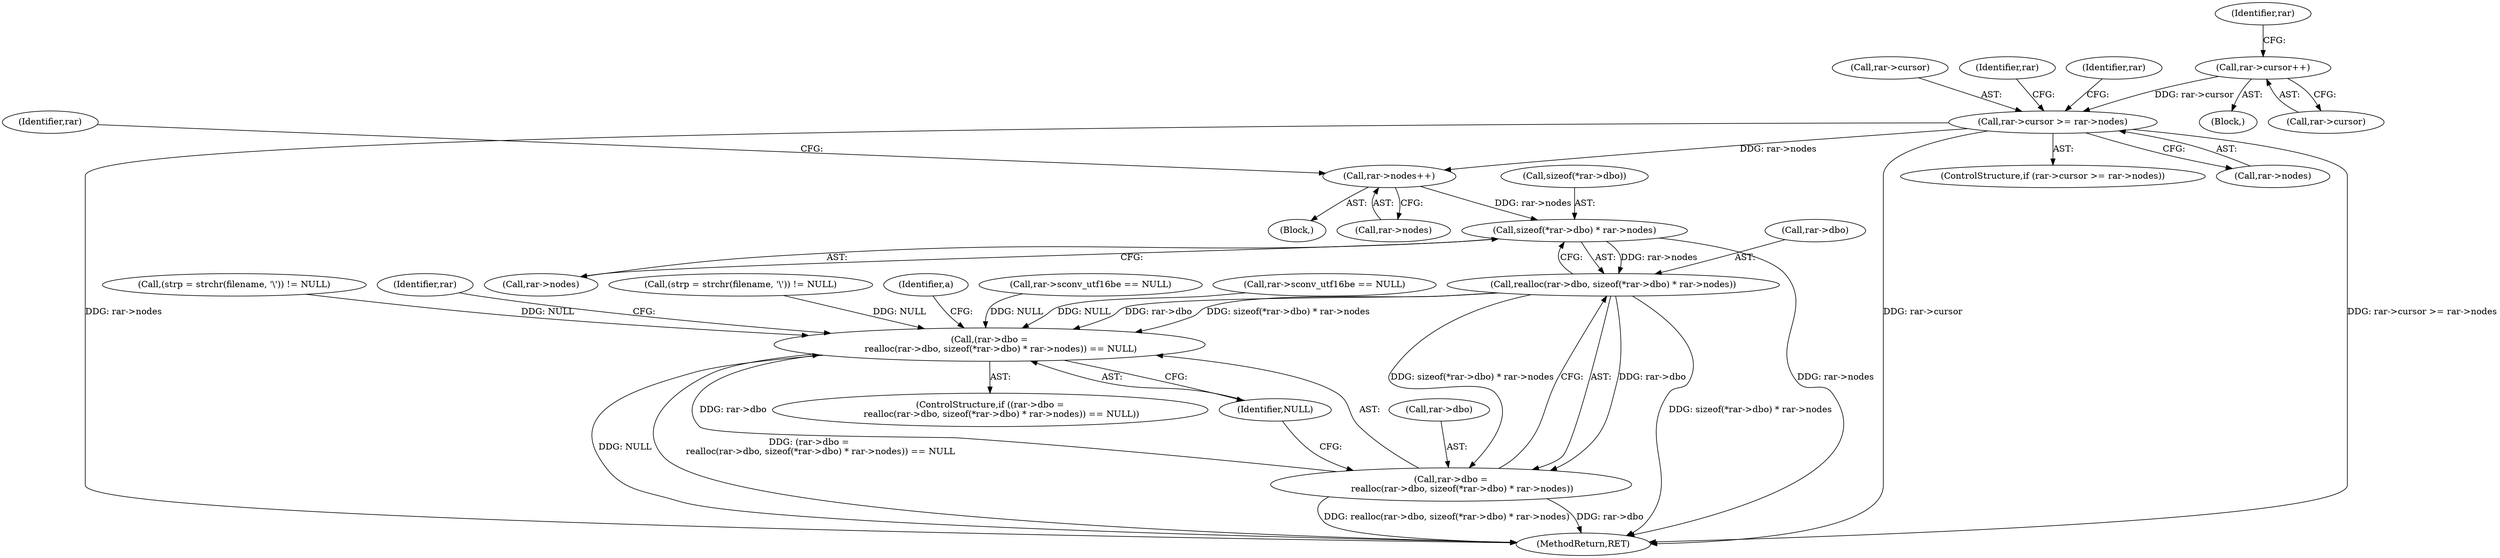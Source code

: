 digraph "0_libarchive_bfcfe6f04ed20db2504db8a254d1f40a1d84eb28_0@API" {
"1001133" [label="(Call,sizeof(*rar->dbo) * rar->nodes)"];
"1001119" [label="(Call,rar->nodes++)"];
"1001111" [label="(Call,rar->cursor >= rar->nodes)"];
"1001106" [label="(Call,rar->cursor++)"];
"1001129" [label="(Call,realloc(rar->dbo, sizeof(*rar->dbo) * rar->nodes))"];
"1001124" [label="(Call,(rar->dbo =\n        realloc(rar->dbo, sizeof(*rar->dbo) * rar->nodes)) == NULL)"];
"1001125" [label="(Call,rar->dbo =\n        realloc(rar->dbo, sizeof(*rar->dbo) * rar->nodes))"];
"1001129" [label="(Call,realloc(rar->dbo, sizeof(*rar->dbo) * rar->nodes))"];
"1001147" [label="(Identifier,a)"];
"1000953" [label="(Call,rar->sconv_utf16be == NULL)"];
"1001106" [label="(Call,rar->cursor++)"];
"1001127" [label="(Identifier,rar)"];
"1001124" [label="(Call,(rar->dbo =\n        realloc(rar->dbo, sizeof(*rar->dbo) * rar->nodes)) == NULL)"];
"1001754" [label="(MethodReturn,RET)"];
"1001112" [label="(Call,rar->cursor)"];
"1001111" [label="(Call,rar->cursor >= rar->nodes)"];
"1000971" [label="(Call,rar->sconv_utf16be == NULL)"];
"1001125" [label="(Call,rar->dbo =\n        realloc(rar->dbo, sizeof(*rar->dbo) * rar->nodes))"];
"1001120" [label="(Call,rar->nodes)"];
"1001126" [label="(Call,rar->dbo)"];
"1001130" [label="(Call,rar->dbo)"];
"1001100" [label="(Block,)"];
"1001044" [label="(Call,(strp = strchr(filename, '\\')) != NULL)"];
"1001107" [label="(Call,rar->cursor)"];
"1001123" [label="(ControlStructure,if ((rar->dbo =\n        realloc(rar->dbo, sizeof(*rar->dbo) * rar->nodes)) == NULL))"];
"1001118" [label="(Block,)"];
"1001157" [label="(Identifier,rar)"];
"1001119" [label="(Call,rar->nodes++)"];
"1001064" [label="(Call,(strp = strchr(filename, '\\')) != NULL)"];
"1001139" [label="(Call,rar->nodes)"];
"1001134" [label="(Call,sizeof(*rar->dbo))"];
"1001133" [label="(Call,sizeof(*rar->dbo) * rar->nodes)"];
"1001121" [label="(Identifier,rar)"];
"1001113" [label="(Identifier,rar)"];
"1001193" [label="(Identifier,rar)"];
"1001110" [label="(ControlStructure,if (rar->cursor >= rar->nodes))"];
"1001115" [label="(Call,rar->nodes)"];
"1001142" [label="(Identifier,NULL)"];
"1001133" -> "1001129"  [label="AST: "];
"1001133" -> "1001139"  [label="CFG: "];
"1001134" -> "1001133"  [label="AST: "];
"1001139" -> "1001133"  [label="AST: "];
"1001129" -> "1001133"  [label="CFG: "];
"1001133" -> "1001754"  [label="DDG: rar->nodes"];
"1001133" -> "1001129"  [label="DDG: rar->nodes"];
"1001119" -> "1001133"  [label="DDG: rar->nodes"];
"1001119" -> "1001118"  [label="AST: "];
"1001119" -> "1001120"  [label="CFG: "];
"1001120" -> "1001119"  [label="AST: "];
"1001127" -> "1001119"  [label="CFG: "];
"1001111" -> "1001119"  [label="DDG: rar->nodes"];
"1001111" -> "1001110"  [label="AST: "];
"1001111" -> "1001115"  [label="CFG: "];
"1001112" -> "1001111"  [label="AST: "];
"1001115" -> "1001111"  [label="AST: "];
"1001121" -> "1001111"  [label="CFG: "];
"1001193" -> "1001111"  [label="CFG: "];
"1001111" -> "1001754"  [label="DDG: rar->cursor >= rar->nodes"];
"1001111" -> "1001754"  [label="DDG: rar->nodes"];
"1001111" -> "1001754"  [label="DDG: rar->cursor"];
"1001106" -> "1001111"  [label="DDG: rar->cursor"];
"1001106" -> "1001100"  [label="AST: "];
"1001106" -> "1001107"  [label="CFG: "];
"1001107" -> "1001106"  [label="AST: "];
"1001113" -> "1001106"  [label="CFG: "];
"1001129" -> "1001125"  [label="AST: "];
"1001130" -> "1001129"  [label="AST: "];
"1001125" -> "1001129"  [label="CFG: "];
"1001129" -> "1001754"  [label="DDG: sizeof(*rar->dbo) * rar->nodes"];
"1001129" -> "1001124"  [label="DDG: rar->dbo"];
"1001129" -> "1001124"  [label="DDG: sizeof(*rar->dbo) * rar->nodes"];
"1001129" -> "1001125"  [label="DDG: rar->dbo"];
"1001129" -> "1001125"  [label="DDG: sizeof(*rar->dbo) * rar->nodes"];
"1001124" -> "1001123"  [label="AST: "];
"1001124" -> "1001142"  [label="CFG: "];
"1001125" -> "1001124"  [label="AST: "];
"1001142" -> "1001124"  [label="AST: "];
"1001147" -> "1001124"  [label="CFG: "];
"1001157" -> "1001124"  [label="CFG: "];
"1001124" -> "1001754"  [label="DDG: (rar->dbo =\n        realloc(rar->dbo, sizeof(*rar->dbo) * rar->nodes)) == NULL"];
"1001124" -> "1001754"  [label="DDG: NULL"];
"1001125" -> "1001124"  [label="DDG: rar->dbo"];
"1001044" -> "1001124"  [label="DDG: NULL"];
"1000953" -> "1001124"  [label="DDG: NULL"];
"1000971" -> "1001124"  [label="DDG: NULL"];
"1001064" -> "1001124"  [label="DDG: NULL"];
"1001126" -> "1001125"  [label="AST: "];
"1001142" -> "1001125"  [label="CFG: "];
"1001125" -> "1001754"  [label="DDG: realloc(rar->dbo, sizeof(*rar->dbo) * rar->nodes)"];
"1001125" -> "1001754"  [label="DDG: rar->dbo"];
}
